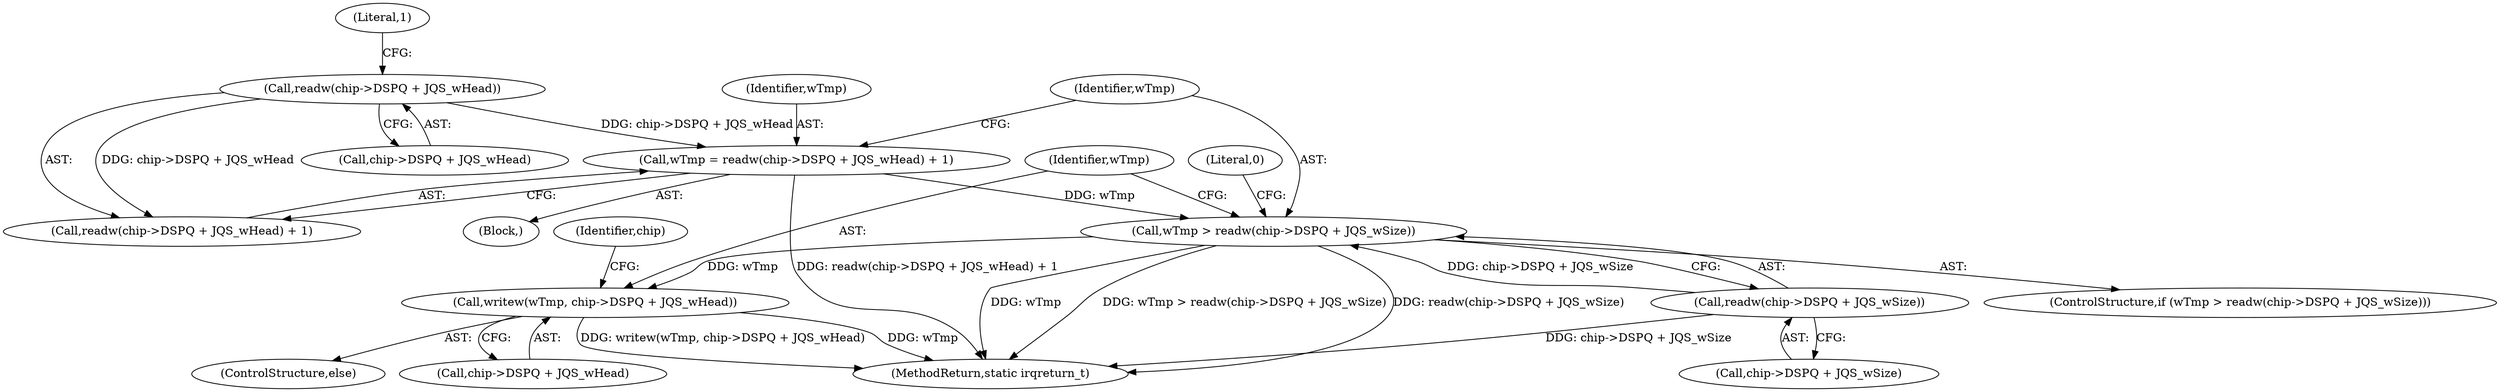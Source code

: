 digraph "1_linux_20e2b791796bd68816fa115f12be5320de2b8021_0@API" {
"1000160" [label="(Call,wTmp > readw(chip->DSPQ + JQS_wSize))"];
"1000149" [label="(Call,wTmp = readw(chip->DSPQ + JQS_wHead) + 1)"];
"1000152" [label="(Call,readw(chip->DSPQ + JQS_wHead))"];
"1000162" [label="(Call,readw(chip->DSPQ + JQS_wSize))"];
"1000176" [label="(Call,writew(wTmp, chip->DSPQ + JQS_wHead))"];
"1000161" [label="(Identifier,wTmp)"];
"1000151" [label="(Call,readw(chip->DSPQ + JQS_wHead) + 1)"];
"1000159" [label="(ControlStructure,if (wTmp > readw(chip->DSPQ + JQS_wSize)))"];
"1000152" [label="(Call,readw(chip->DSPQ + JQS_wHead))"];
"1000150" [label="(Identifier,wTmp)"];
"1000177" [label="(Identifier,wTmp)"];
"1000153" [label="(Call,chip->DSPQ + JQS_wHead)"];
"1000158" [label="(Literal,1)"];
"1000176" [label="(Call,writew(wTmp, chip->DSPQ + JQS_wHead))"];
"1000175" [label="(ControlStructure,else)"];
"1000162" [label="(Call,readw(chip->DSPQ + JQS_wSize))"];
"1000149" [label="(Call,wTmp = readw(chip->DSPQ + JQS_wHead) + 1)"];
"1000125" [label="(Identifier,chip)"];
"1000134" [label="(Block,)"];
"1000178" [label="(Call,chip->DSPQ + JQS_wHead)"];
"1000160" [label="(Call,wTmp > readw(chip->DSPQ + JQS_wSize))"];
"1000169" [label="(Literal,0)"];
"1000191" [label="(MethodReturn,static irqreturn_t)"];
"1000163" [label="(Call,chip->DSPQ + JQS_wSize)"];
"1000160" -> "1000159"  [label="AST: "];
"1000160" -> "1000162"  [label="CFG: "];
"1000161" -> "1000160"  [label="AST: "];
"1000162" -> "1000160"  [label="AST: "];
"1000169" -> "1000160"  [label="CFG: "];
"1000177" -> "1000160"  [label="CFG: "];
"1000160" -> "1000191"  [label="DDG: wTmp > readw(chip->DSPQ + JQS_wSize)"];
"1000160" -> "1000191"  [label="DDG: readw(chip->DSPQ + JQS_wSize)"];
"1000160" -> "1000191"  [label="DDG: wTmp"];
"1000149" -> "1000160"  [label="DDG: wTmp"];
"1000162" -> "1000160"  [label="DDG: chip->DSPQ + JQS_wSize"];
"1000160" -> "1000176"  [label="DDG: wTmp"];
"1000149" -> "1000134"  [label="AST: "];
"1000149" -> "1000151"  [label="CFG: "];
"1000150" -> "1000149"  [label="AST: "];
"1000151" -> "1000149"  [label="AST: "];
"1000161" -> "1000149"  [label="CFG: "];
"1000149" -> "1000191"  [label="DDG: readw(chip->DSPQ + JQS_wHead) + 1"];
"1000152" -> "1000149"  [label="DDG: chip->DSPQ + JQS_wHead"];
"1000152" -> "1000151"  [label="AST: "];
"1000152" -> "1000153"  [label="CFG: "];
"1000153" -> "1000152"  [label="AST: "];
"1000158" -> "1000152"  [label="CFG: "];
"1000152" -> "1000151"  [label="DDG: chip->DSPQ + JQS_wHead"];
"1000162" -> "1000163"  [label="CFG: "];
"1000163" -> "1000162"  [label="AST: "];
"1000162" -> "1000191"  [label="DDG: chip->DSPQ + JQS_wSize"];
"1000176" -> "1000175"  [label="AST: "];
"1000176" -> "1000178"  [label="CFG: "];
"1000177" -> "1000176"  [label="AST: "];
"1000178" -> "1000176"  [label="AST: "];
"1000125" -> "1000176"  [label="CFG: "];
"1000176" -> "1000191"  [label="DDG: wTmp"];
"1000176" -> "1000191"  [label="DDG: writew(wTmp, chip->DSPQ + JQS_wHead)"];
}
